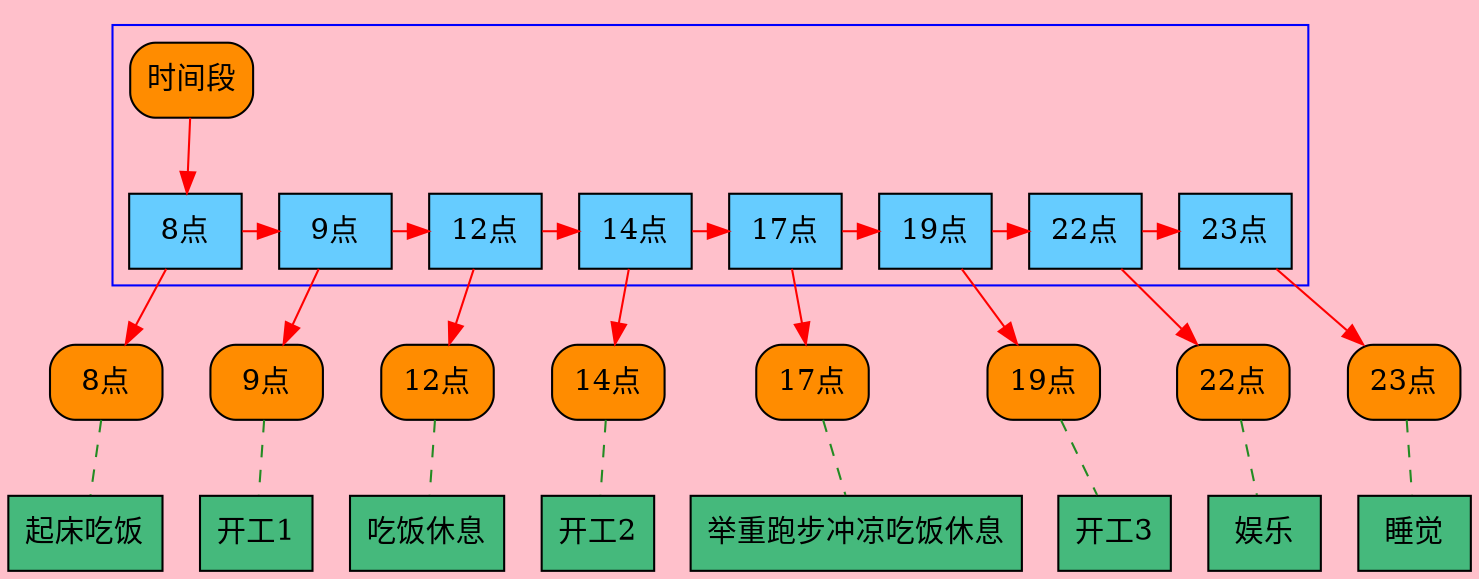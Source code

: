 digraph Example{
graph [bgcolor="pink"]
subgraph cluster_1{
	color="blue"
	1 2 4 6 8 10 12 14 16{rank=same;2;4;6;8;10;12;14;16;}

}
1 [label="时间段",shape="Mrecord",style="filled",fillcolor="#FF8C00"]
1 -> {2}[style="solid",color="red"]
2 -> {4,3}[style="solid",color="red"]
4 -> {6,5}[style="solid",color="red"]
3 -> {18}[style="dashed",color="ForestGreen",dir="none"]
6 -> {8,7}[style="solid",color="red"]
5 -> {19}[style="dashed",color="ForestGreen",dir="none"]
8 -> {10,9}[style="solid",color="red"]
7 -> {20}[style="dashed",color="ForestGreen",dir="none"]
10 -> {12,11}[style="solid",color="red"]
9 -> {21}[style="dashed",color="ForestGreen",dir="none"]
12 -> {14,13}[style="solid",color="red"]
11 -> {22}[style="dashed",color="ForestGreen",dir="none"]
14 -> {16,15}[style="solid",color="red"]
13 -> {23}[style="dashed",color="ForestGreen",dir="none"]
16 -> {17}[style="solid",color="red"]
15 -> {24}[style="dashed",color="ForestGreen",dir="none"]
17 -> {25}[style="dashed",color="ForestGreen",dir="none"]
2 [label="8点",shape="box",style="filled",fillcolor="#66CCff"]
3 [label="8点",shape="Mrecord",style="filled",fillcolor="#FF8C00"]
4 [label="9点",shape="box",style="filled",fillcolor="#66CCff"]
5 [label="9点",shape="Mrecord",style="filled",fillcolor="#FF8C00"]
6 [label="12点",shape="box",style="filled",fillcolor="#66CCff"]
7 [label="12点",shape="Mrecord",style="filled",fillcolor="#FF8C00"]
8 [label="14点",shape="box",style="filled",fillcolor="#66CCff"]
9 [label="14点",shape="Mrecord",style="filled",fillcolor="#FF8C00"]
10 [label="17点",shape="box",style="filled",fillcolor="#66CCff"]
11 [label="17点",shape="Mrecord",style="filled",fillcolor="#FF8C00"]
12 [label="19点",shape="box",style="filled",fillcolor="#66CCff"]
13 [label="19点",shape="Mrecord",style="filled",fillcolor="#FF8C00"]
14 [label="22点",shape="box",style="filled",fillcolor="#66CCff"]
15 [label="22点",shape="Mrecord",style="filled",fillcolor="#FF8C00"]
16 [label="23点",shape="box",style="filled",fillcolor="#66CCff"]
17 [label="23点",shape="Mrecord",style="filled",fillcolor="#FF8C00"]
18 [label="起床吃饭",shape="box",style="filled",fillcolor="#45b97c"]
19 [label="开工1",shape="box",style="filled",fillcolor="#45b97c"]
20 [label="吃饭休息",shape="box",style="filled",fillcolor="#45b97c"]
21 [label="开工2",shape="box",style="filled",fillcolor="#45b97c"]
22 [label="举重跑步冲凉吃饭休息",shape="box",style="filled",fillcolor="#45b97c"]
23 [label="开工3",shape="box",style="filled",fillcolor="#45b97c"]
24 [label="娱乐",shape="box",style="filled",fillcolor="#45b97c"]
25 [label="睡觉",shape="box",style="filled",fillcolor="#45b97c"]
}